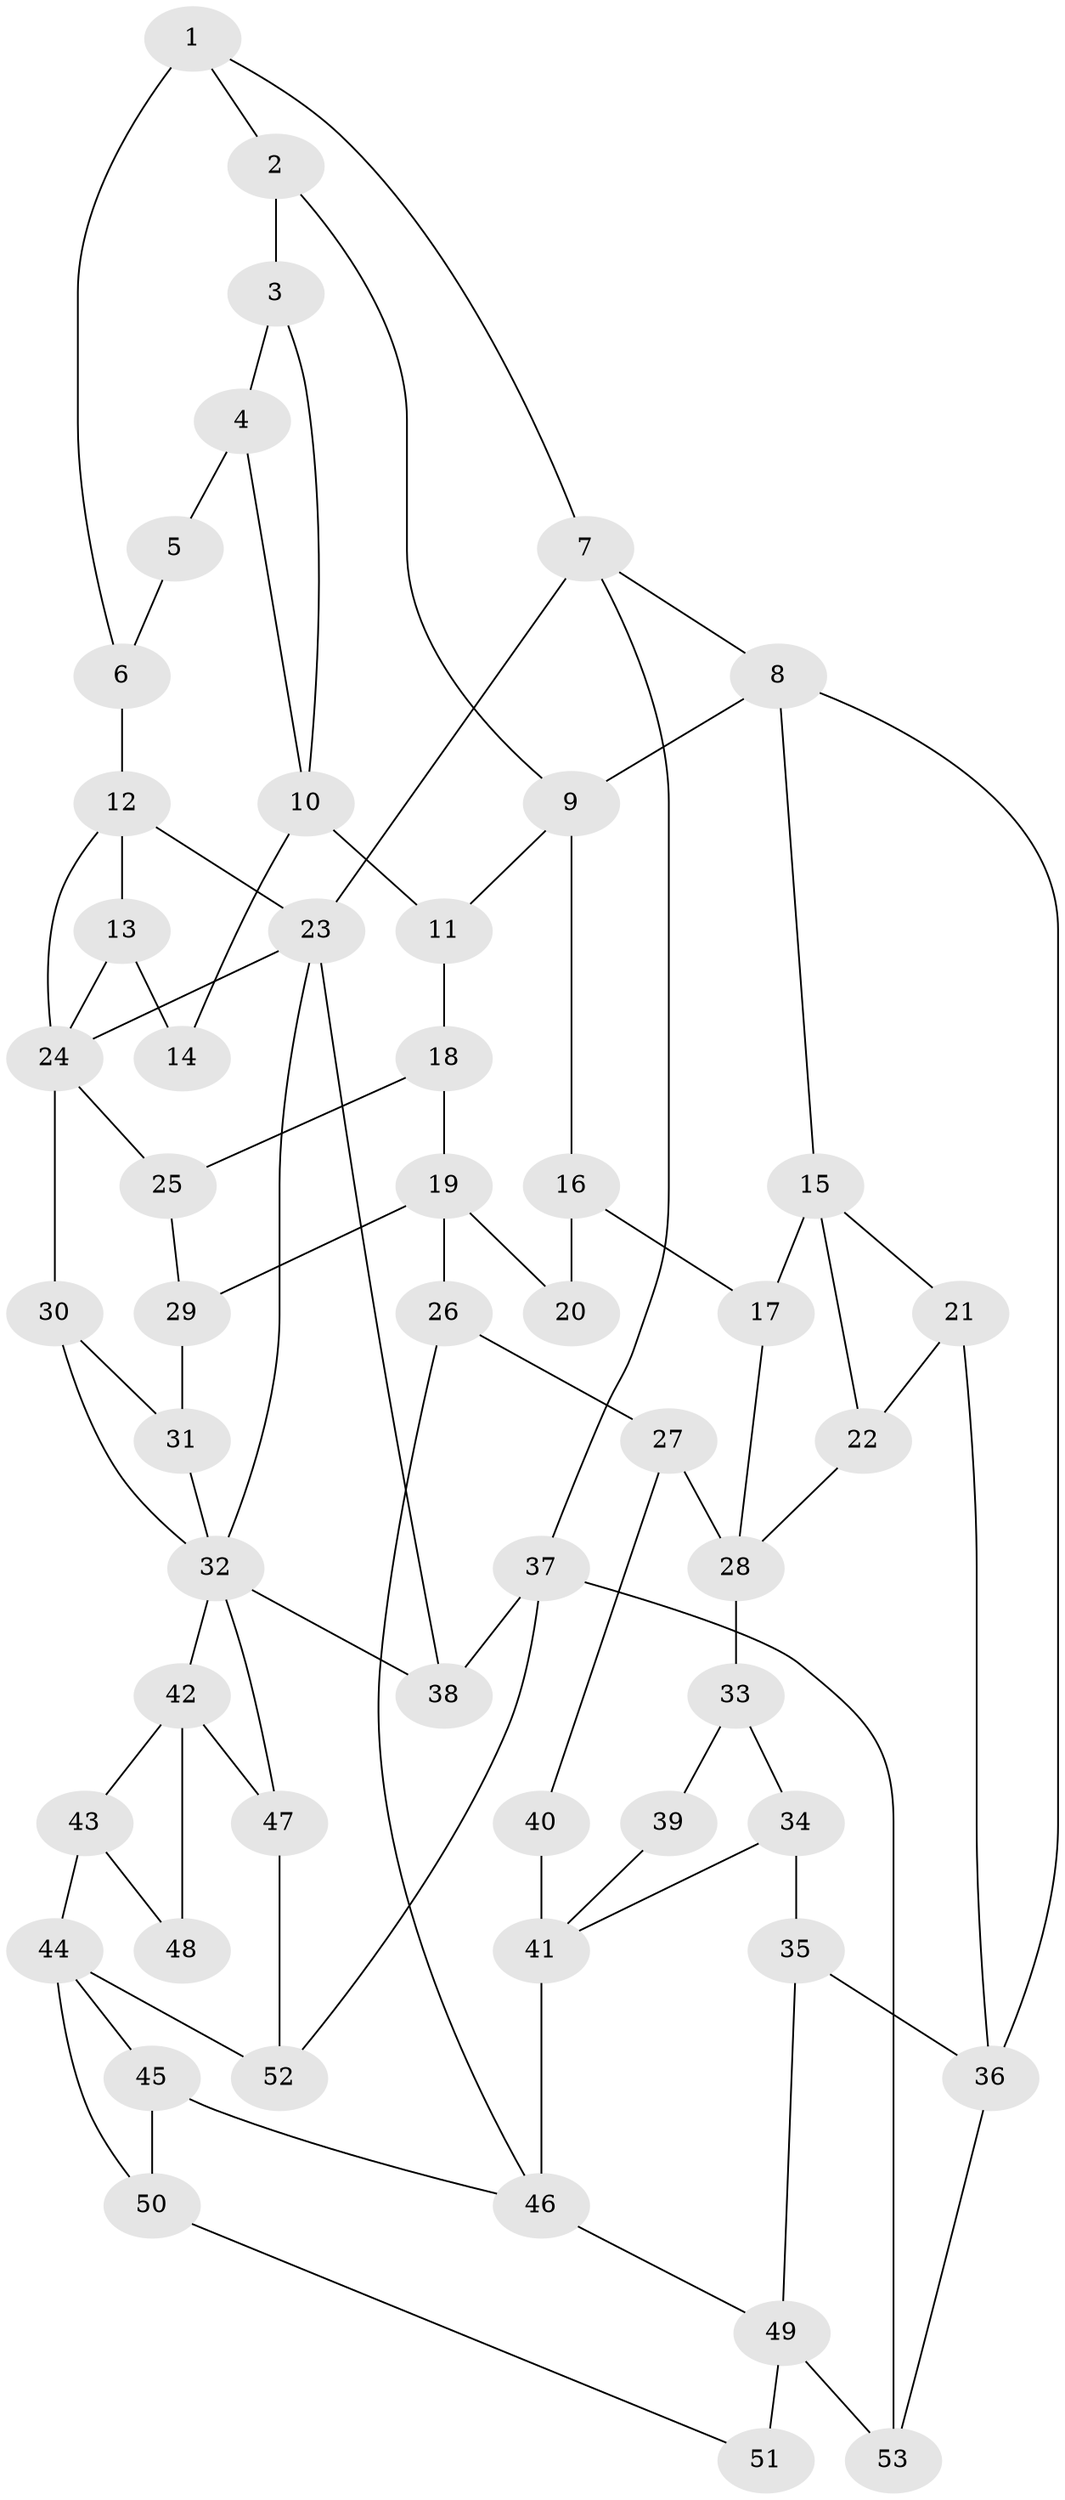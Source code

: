 // original degree distribution, {3: 0.02857142857142857, 4: 0.26666666666666666, 5: 0.44761904761904764, 6: 0.2571428571428571}
// Generated by graph-tools (version 1.1) at 2025/38/03/09/25 02:38:33]
// undirected, 53 vertices, 87 edges
graph export_dot {
graph [start="1"]
  node [color=gray90,style=filled];
  1;
  2;
  3;
  4;
  5;
  6;
  7;
  8;
  9;
  10;
  11;
  12;
  13;
  14;
  15;
  16;
  17;
  18;
  19;
  20;
  21;
  22;
  23;
  24;
  25;
  26;
  27;
  28;
  29;
  30;
  31;
  32;
  33;
  34;
  35;
  36;
  37;
  38;
  39;
  40;
  41;
  42;
  43;
  44;
  45;
  46;
  47;
  48;
  49;
  50;
  51;
  52;
  53;
  1 -- 2 [weight=1.0];
  1 -- 6 [weight=2.0];
  1 -- 7 [weight=1.0];
  2 -- 3 [weight=1.0];
  2 -- 9 [weight=1.0];
  3 -- 4 [weight=1.0];
  3 -- 10 [weight=1.0];
  4 -- 5 [weight=1.0];
  4 -- 10 [weight=1.0];
  5 -- 6 [weight=2.0];
  6 -- 12 [weight=2.0];
  7 -- 8 [weight=1.0];
  7 -- 23 [weight=1.0];
  7 -- 37 [weight=1.0];
  8 -- 9 [weight=1.0];
  8 -- 15 [weight=1.0];
  8 -- 36 [weight=1.0];
  9 -- 11 [weight=1.0];
  9 -- 16 [weight=1.0];
  10 -- 11 [weight=2.0];
  10 -- 14 [weight=2.0];
  11 -- 18 [weight=1.0];
  12 -- 13 [weight=1.0];
  12 -- 23 [weight=1.0];
  12 -- 24 [weight=1.0];
  13 -- 14 [weight=1.0];
  13 -- 24 [weight=1.0];
  15 -- 17 [weight=1.0];
  15 -- 21 [weight=1.0];
  15 -- 22 [weight=1.0];
  16 -- 17 [weight=1.0];
  16 -- 20 [weight=1.0];
  17 -- 28 [weight=1.0];
  18 -- 19 [weight=1.0];
  18 -- 25 [weight=1.0];
  19 -- 20 [weight=2.0];
  19 -- 26 [weight=2.0];
  19 -- 29 [weight=1.0];
  21 -- 22 [weight=1.0];
  21 -- 36 [weight=1.0];
  22 -- 28 [weight=1.0];
  23 -- 24 [weight=1.0];
  23 -- 32 [weight=1.0];
  23 -- 38 [weight=1.0];
  24 -- 25 [weight=2.0];
  24 -- 30 [weight=1.0];
  25 -- 29 [weight=1.0];
  26 -- 27 [weight=2.0];
  26 -- 46 [weight=1.0];
  27 -- 28 [weight=2.0];
  27 -- 40 [weight=1.0];
  28 -- 33 [weight=2.0];
  29 -- 31 [weight=1.0];
  30 -- 31 [weight=1.0];
  30 -- 32 [weight=1.0];
  31 -- 32 [weight=1.0];
  32 -- 38 [weight=1.0];
  32 -- 42 [weight=1.0];
  32 -- 47 [weight=1.0];
  33 -- 34 [weight=1.0];
  33 -- 39 [weight=2.0];
  34 -- 35 [weight=1.0];
  34 -- 41 [weight=1.0];
  35 -- 36 [weight=1.0];
  35 -- 49 [weight=1.0];
  36 -- 53 [weight=1.0];
  37 -- 38 [weight=1.0];
  37 -- 52 [weight=1.0];
  37 -- 53 [weight=1.0];
  39 -- 41 [weight=1.0];
  40 -- 41 [weight=2.0];
  41 -- 46 [weight=2.0];
  42 -- 43 [weight=1.0];
  42 -- 47 [weight=1.0];
  42 -- 48 [weight=3.0];
  43 -- 44 [weight=2.0];
  43 -- 48 [weight=3.0];
  44 -- 45 [weight=1.0];
  44 -- 50 [weight=1.0];
  44 -- 52 [weight=1.0];
  45 -- 46 [weight=1.0];
  45 -- 50 [weight=1.0];
  46 -- 49 [weight=1.0];
  47 -- 52 [weight=1.0];
  49 -- 51 [weight=2.0];
  49 -- 53 [weight=2.0];
  50 -- 51 [weight=1.0];
}
